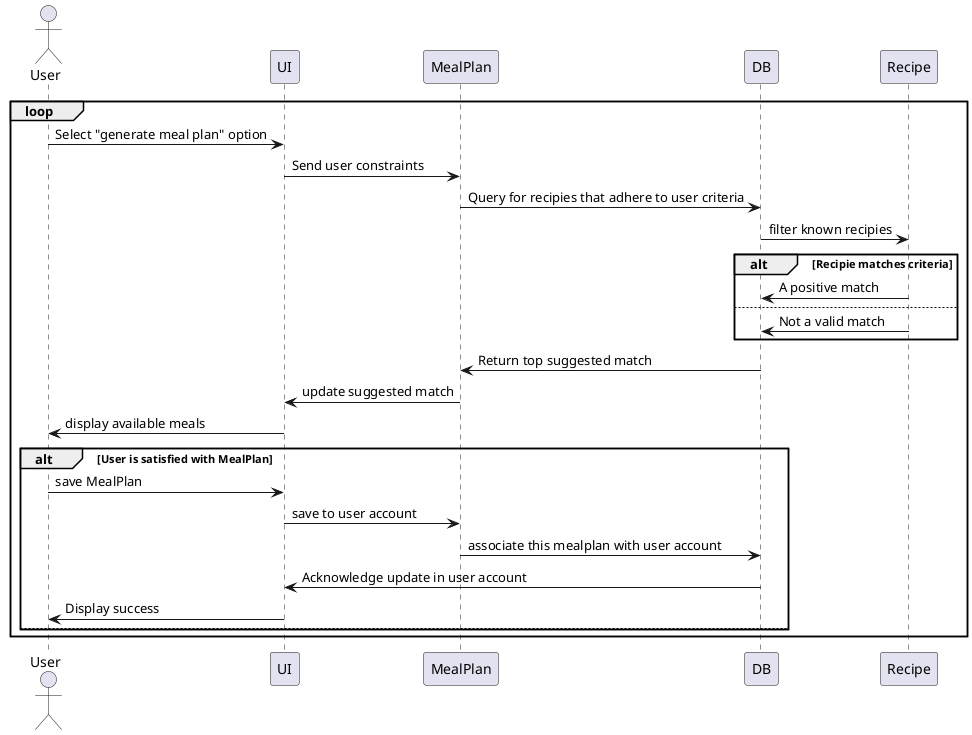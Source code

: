 @startuml
Actor User as User
loop
        User -> UI: Select "generate meal plan" option
        UI -> MealPlan: Send user constraints
        MealPlan -> DB: Query for recipies that adhere to user criteria
        DB -> Recipe: filter known recipies
        alt Recipie matches criteria
                Recipe -> DB: A positive match
        else
                Recipe -> DB: Not a valid match
        end
        DB -> MealPlan: Return top suggested match
        MealPlan -> UI: update suggested match
        UI -> User: display available meals
        alt User is satisfied with MealPlan
                User -> UI: save MealPlan
                UI -> MealPlan: save to user account
                MealPlan -> DB: associate this mealplan with user account
                DB -> UI: Acknowledge update in user account
                UI -> User: Display success
        else
        end
end
@enduml
